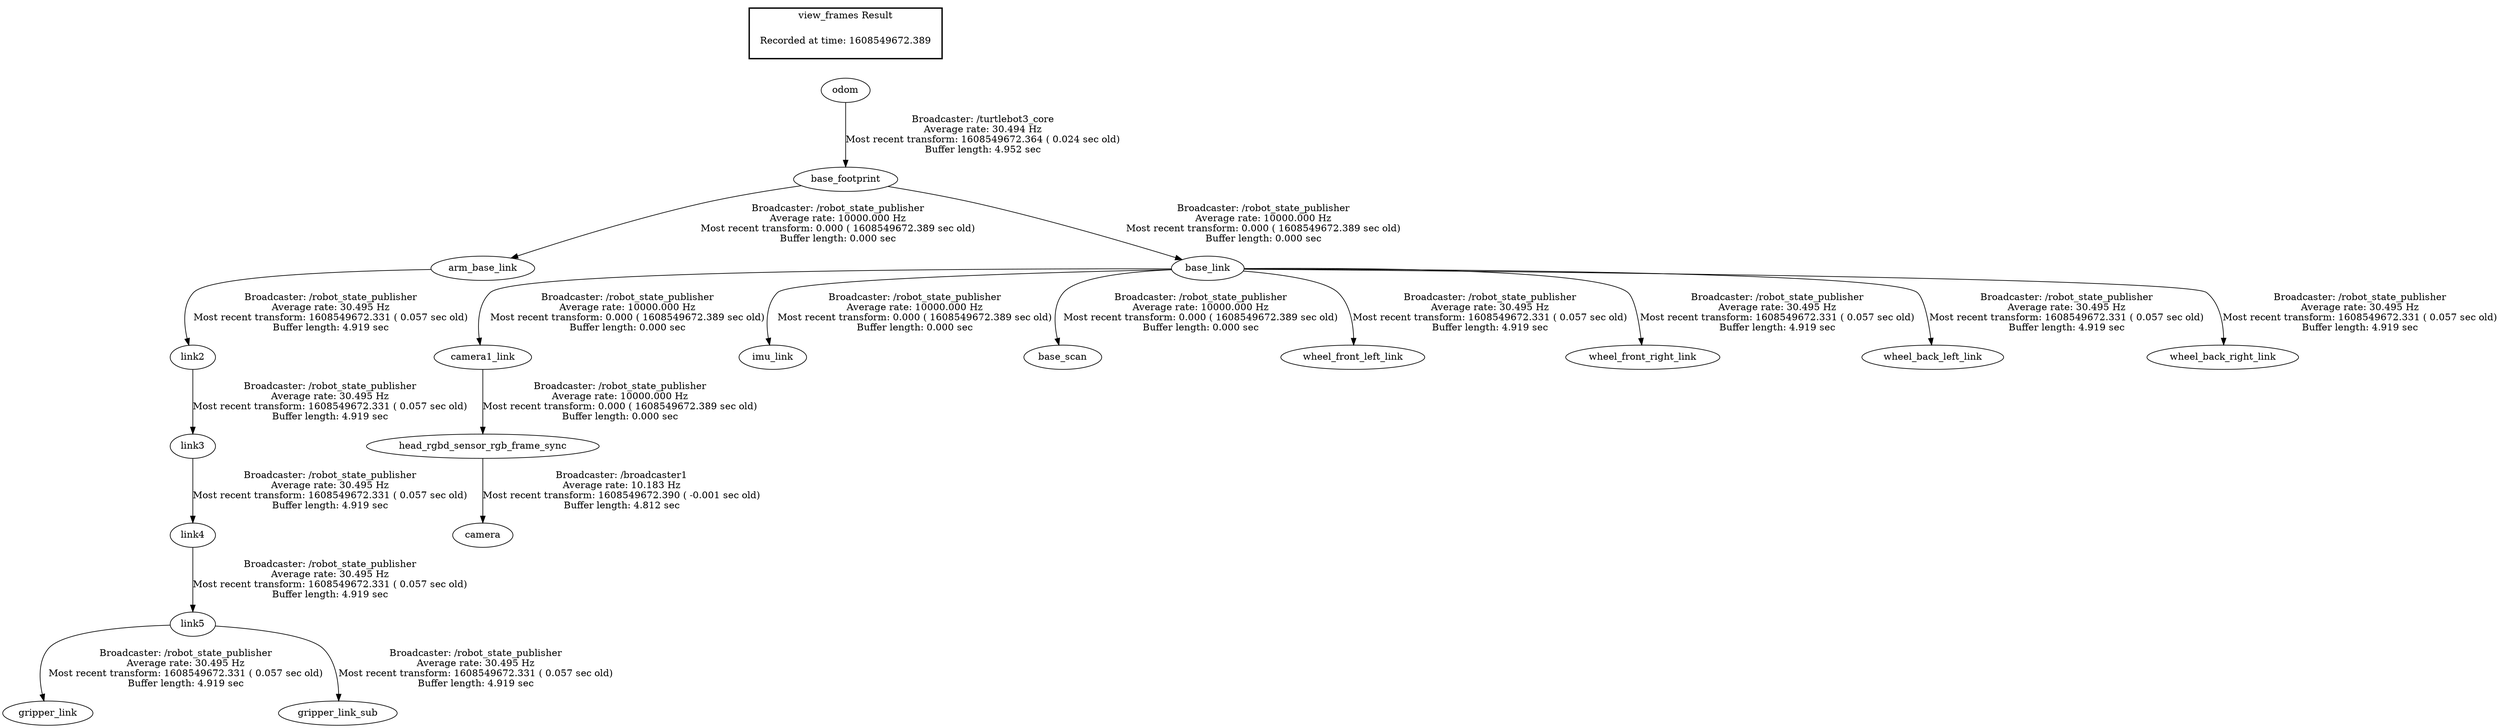 digraph G {
"base_footprint" -> "arm_base_link"[label="Broadcaster: /robot_state_publisher\nAverage rate: 10000.000 Hz\nMost recent transform: 0.000 ( 1608549672.389 sec old)\nBuffer length: 0.000 sec\n"];
"odom" -> "base_footprint"[label="Broadcaster: /turtlebot3_core\nAverage rate: 30.494 Hz\nMost recent transform: 1608549672.364 ( 0.024 sec old)\nBuffer length: 4.952 sec\n"];
"base_footprint" -> "base_link"[label="Broadcaster: /robot_state_publisher\nAverage rate: 10000.000 Hz\nMost recent transform: 0.000 ( 1608549672.389 sec old)\nBuffer length: 0.000 sec\n"];
"base_link" -> "camera1_link"[label="Broadcaster: /robot_state_publisher\nAverage rate: 10000.000 Hz\nMost recent transform: 0.000 ( 1608549672.389 sec old)\nBuffer length: 0.000 sec\n"];
"camera1_link" -> "head_rgbd_sensor_rgb_frame_sync"[label="Broadcaster: /robot_state_publisher\nAverage rate: 10000.000 Hz\nMost recent transform: 0.000 ( 1608549672.389 sec old)\nBuffer length: 0.000 sec\n"];
"base_link" -> "imu_link"[label="Broadcaster: /robot_state_publisher\nAverage rate: 10000.000 Hz\nMost recent transform: 0.000 ( 1608549672.389 sec old)\nBuffer length: 0.000 sec\n"];
"base_link" -> "base_scan"[label="Broadcaster: /robot_state_publisher\nAverage rate: 10000.000 Hz\nMost recent transform: 0.000 ( 1608549672.389 sec old)\nBuffer length: 0.000 sec\n"];
"arm_base_link" -> "link2"[label="Broadcaster: /robot_state_publisher\nAverage rate: 30.495 Hz\nMost recent transform: 1608549672.331 ( 0.057 sec old)\nBuffer length: 4.919 sec\n"];
"link2" -> "link3"[label="Broadcaster: /robot_state_publisher\nAverage rate: 30.495 Hz\nMost recent transform: 1608549672.331 ( 0.057 sec old)\nBuffer length: 4.919 sec\n"];
"link3" -> "link4"[label="Broadcaster: /robot_state_publisher\nAverage rate: 30.495 Hz\nMost recent transform: 1608549672.331 ( 0.057 sec old)\nBuffer length: 4.919 sec\n"];
"link4" -> "link5"[label="Broadcaster: /robot_state_publisher\nAverage rate: 30.495 Hz\nMost recent transform: 1608549672.331 ( 0.057 sec old)\nBuffer length: 4.919 sec\n"];
"link5" -> "gripper_link"[label="Broadcaster: /robot_state_publisher\nAverage rate: 30.495 Hz\nMost recent transform: 1608549672.331 ( 0.057 sec old)\nBuffer length: 4.919 sec\n"];
"link5" -> "gripper_link_sub"[label="Broadcaster: /robot_state_publisher\nAverage rate: 30.495 Hz\nMost recent transform: 1608549672.331 ( 0.057 sec old)\nBuffer length: 4.919 sec\n"];
"base_link" -> "wheel_front_left_link"[label="Broadcaster: /robot_state_publisher\nAverage rate: 30.495 Hz\nMost recent transform: 1608549672.331 ( 0.057 sec old)\nBuffer length: 4.919 sec\n"];
"base_link" -> "wheel_front_right_link"[label="Broadcaster: /robot_state_publisher\nAverage rate: 30.495 Hz\nMost recent transform: 1608549672.331 ( 0.057 sec old)\nBuffer length: 4.919 sec\n"];
"base_link" -> "wheel_back_left_link"[label="Broadcaster: /robot_state_publisher\nAverage rate: 30.495 Hz\nMost recent transform: 1608549672.331 ( 0.057 sec old)\nBuffer length: 4.919 sec\n"];
"base_link" -> "wheel_back_right_link"[label="Broadcaster: /robot_state_publisher\nAverage rate: 30.495 Hz\nMost recent transform: 1608549672.331 ( 0.057 sec old)\nBuffer length: 4.919 sec\n"];
"head_rgbd_sensor_rgb_frame_sync" -> "camera"[label="Broadcaster: /broadcaster1\nAverage rate: 10.183 Hz\nMost recent transform: 1608549672.390 ( -0.001 sec old)\nBuffer length: 4.812 sec\n"];
edge [style=invis];
 subgraph cluster_legend { style=bold; color=black; label ="view_frames Result";
"Recorded at time: 1608549672.389"[ shape=plaintext ] ;
 }->"odom";
}